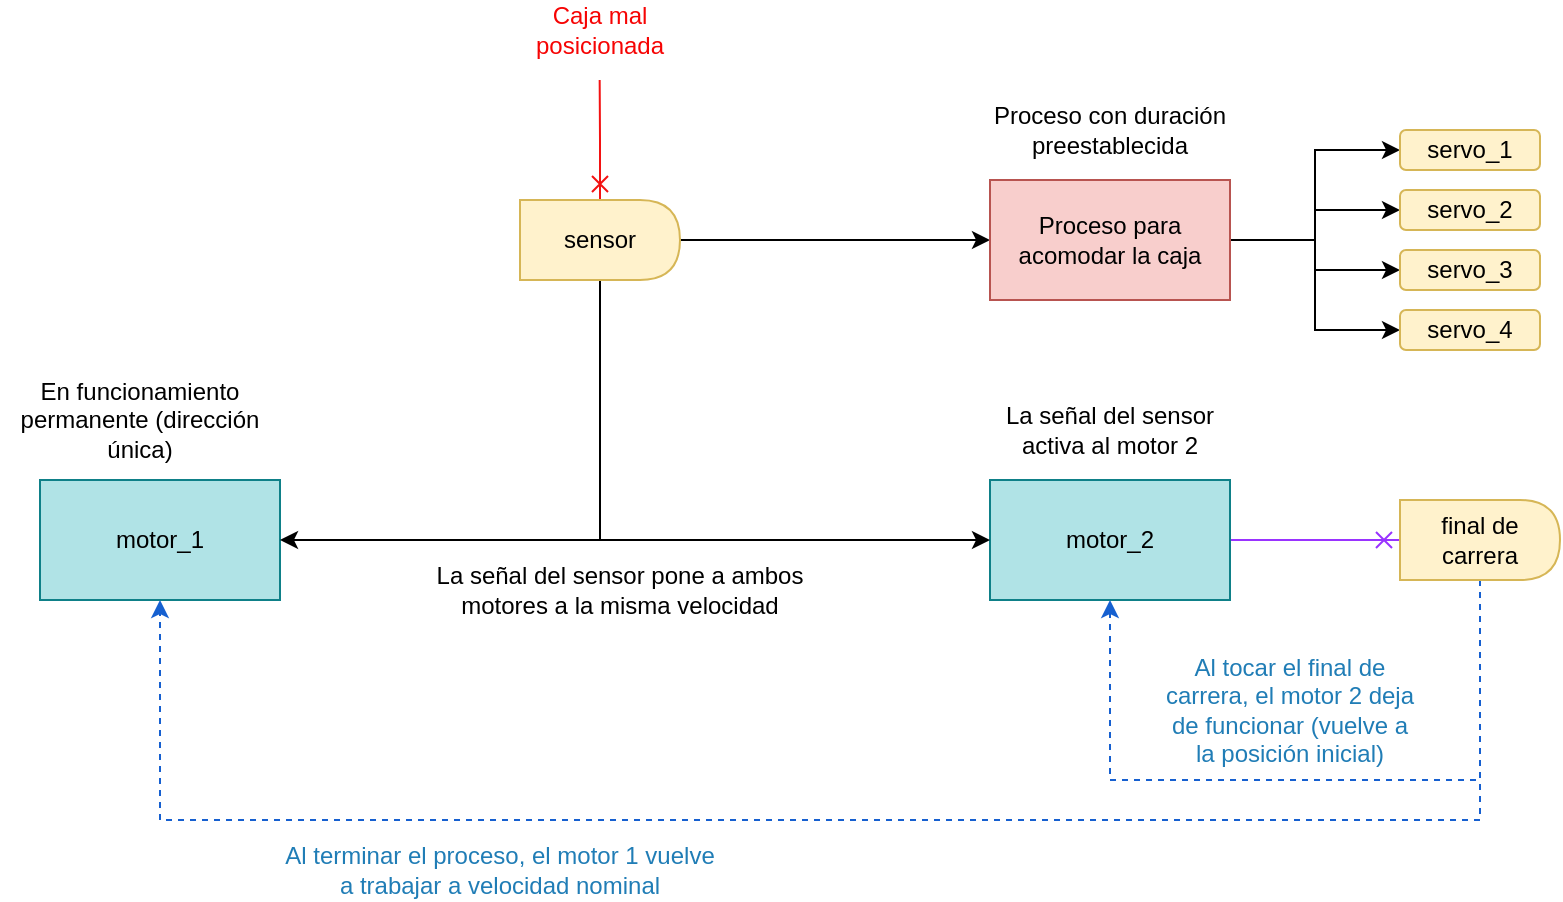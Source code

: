 <mxfile version="21.1.1" type="device">
  <diagram name="Página-1" id="OFpKCnZ_ZQ1G8DYJhJQg">
    <mxGraphModel dx="1009" dy="589" grid="1" gridSize="10" guides="1" tooltips="1" connect="1" arrows="1" fold="1" page="1" pageScale="1" pageWidth="827" pageHeight="1169" math="0" shadow="0">
      <root>
        <mxCell id="0" />
        <mxCell id="1" parent="0" />
        <mxCell id="XxKE7bM9XFN97Enfp2-k-2" value="motor_1" style="rounded=0;whiteSpace=wrap;html=1;fillColor=#b0e3e6;strokeColor=#0e8088;" parent="1" vertex="1">
          <mxGeometry x="120" y="360" width="120" height="60" as="geometry" />
        </mxCell>
        <mxCell id="qQDq0DgAjW0zKB_EX3-P-24" style="edgeStyle=orthogonalEdgeStyle;rounded=0;orthogonalLoop=1;jettySize=auto;html=1;entryX=0;entryY=0.5;entryDx=0;entryDy=0;fillColor=#dae8fc;strokeColor=#9933FF;endArrow=cross;endFill=0;" parent="1" source="qQDq0DgAjW0zKB_EX3-P-2" target="qQDq0DgAjW0zKB_EX3-P-23" edge="1">
          <mxGeometry relative="1" as="geometry" />
        </mxCell>
        <mxCell id="qQDq0DgAjW0zKB_EX3-P-2" value="motor_2" style="rounded=0;whiteSpace=wrap;html=1;fillColor=#b0e3e6;strokeColor=#0e8088;" parent="1" vertex="1">
          <mxGeometry x="595" y="360" width="120" height="60" as="geometry" />
        </mxCell>
        <mxCell id="qQDq0DgAjW0zKB_EX3-P-6" style="edgeStyle=orthogonalEdgeStyle;rounded=0;orthogonalLoop=1;jettySize=auto;html=1;exitX=0.5;exitY=0;exitDx=0;exitDy=0;strokeColor=#f31212;endArrow=none;endFill=0;startArrow=cross;startFill=0;fillColor=#e1d5e7;" parent="1" source="qQDq0DgAjW0zKB_EX3-P-3" edge="1">
          <mxGeometry relative="1" as="geometry">
            <mxPoint x="399.833" y="160" as="targetPoint" />
          </mxGeometry>
        </mxCell>
        <mxCell id="qQDq0DgAjW0zKB_EX3-P-8" style="edgeStyle=orthogonalEdgeStyle;rounded=0;orthogonalLoop=1;jettySize=auto;html=1;exitX=0.5;exitY=1;exitDx=0;exitDy=0;entryX=0;entryY=0.5;entryDx=0;entryDy=0;" parent="1" source="qQDq0DgAjW0zKB_EX3-P-3" target="qQDq0DgAjW0zKB_EX3-P-2" edge="1">
          <mxGeometry relative="1" as="geometry" />
        </mxCell>
        <mxCell id="qQDq0DgAjW0zKB_EX3-P-9" style="edgeStyle=orthogonalEdgeStyle;rounded=0;orthogonalLoop=1;jettySize=auto;html=1;entryX=1;entryY=0.5;entryDx=0;entryDy=0;" parent="1" target="XxKE7bM9XFN97Enfp2-k-2" edge="1">
          <mxGeometry relative="1" as="geometry">
            <mxPoint x="400" y="320" as="sourcePoint" />
            <Array as="points">
              <mxPoint x="400" y="390" />
            </Array>
          </mxGeometry>
        </mxCell>
        <mxCell id="qQDq0DgAjW0zKB_EX3-P-13" style="edgeStyle=orthogonalEdgeStyle;rounded=0;orthogonalLoop=1;jettySize=auto;html=1;exitX=1;exitY=0.5;exitDx=0;exitDy=0;entryX=0;entryY=0.5;entryDx=0;entryDy=0;" parent="1" source="qQDq0DgAjW0zKB_EX3-P-3" target="qQDq0DgAjW0zKB_EX3-P-12" edge="1">
          <mxGeometry relative="1" as="geometry" />
        </mxCell>
        <mxCell id="qQDq0DgAjW0zKB_EX3-P-3" value="sensor" style="shape=delay;whiteSpace=wrap;html=1;fillColor=#fff2cc;strokeColor=#d6b656;" parent="1" vertex="1">
          <mxGeometry x="360" y="220" width="80" height="40" as="geometry" />
        </mxCell>
        <mxCell id="qQDq0DgAjW0zKB_EX3-P-5" value="En funcionamiento permanente (dirección única)" style="text;html=1;strokeColor=none;fillColor=none;align=center;verticalAlign=middle;whiteSpace=wrap;rounded=0;" parent="1" vertex="1">
          <mxGeometry x="100" y="295" width="140" height="70" as="geometry" />
        </mxCell>
        <mxCell id="qQDq0DgAjW0zKB_EX3-P-7" value="Caja mal posicionada" style="text;html=1;strokeColor=none;fillColor=none;align=center;verticalAlign=middle;whiteSpace=wrap;rounded=0;fontColor=#f60404;" parent="1" vertex="1">
          <mxGeometry x="370" y="120" width="60" height="30" as="geometry" />
        </mxCell>
        <mxCell id="qQDq0DgAjW0zKB_EX3-P-10" value="La señal del sensor activa al motor 2" style="text;html=1;strokeColor=none;fillColor=none;align=center;verticalAlign=middle;whiteSpace=wrap;rounded=0;" parent="1" vertex="1">
          <mxGeometry x="590" y="320" width="130" height="30" as="geometry" />
        </mxCell>
        <mxCell id="qQDq0DgAjW0zKB_EX3-P-11" value="La señal del sensor pone a ambos motores a la misma velocidad" style="text;html=1;strokeColor=none;fillColor=none;align=center;verticalAlign=middle;whiteSpace=wrap;rounded=0;" parent="1" vertex="1">
          <mxGeometry x="300" y="400" width="220" height="30" as="geometry" />
        </mxCell>
        <mxCell id="qQDq0DgAjW0zKB_EX3-P-18" style="edgeStyle=orthogonalEdgeStyle;rounded=0;orthogonalLoop=1;jettySize=auto;html=1;exitX=1;exitY=0.5;exitDx=0;exitDy=0;entryX=0;entryY=0.5;entryDx=0;entryDy=0;" parent="1" source="qQDq0DgAjW0zKB_EX3-P-12" target="qQDq0DgAjW0zKB_EX3-P-14" edge="1">
          <mxGeometry relative="1" as="geometry" />
        </mxCell>
        <mxCell id="qQDq0DgAjW0zKB_EX3-P-19" style="edgeStyle=orthogonalEdgeStyle;rounded=0;orthogonalLoop=1;jettySize=auto;html=1;entryX=0;entryY=0.5;entryDx=0;entryDy=0;" parent="1" source="qQDq0DgAjW0zKB_EX3-P-12" target="qQDq0DgAjW0zKB_EX3-P-15" edge="1">
          <mxGeometry relative="1" as="geometry" />
        </mxCell>
        <mxCell id="qQDq0DgAjW0zKB_EX3-P-20" style="edgeStyle=orthogonalEdgeStyle;rounded=0;orthogonalLoop=1;jettySize=auto;html=1;entryX=0;entryY=0.5;entryDx=0;entryDy=0;" parent="1" source="qQDq0DgAjW0zKB_EX3-P-12" target="qQDq0DgAjW0zKB_EX3-P-16" edge="1">
          <mxGeometry relative="1" as="geometry" />
        </mxCell>
        <mxCell id="qQDq0DgAjW0zKB_EX3-P-21" style="edgeStyle=orthogonalEdgeStyle;rounded=0;orthogonalLoop=1;jettySize=auto;html=1;entryX=0;entryY=0.5;entryDx=0;entryDy=0;" parent="1" source="qQDq0DgAjW0zKB_EX3-P-12" target="qQDq0DgAjW0zKB_EX3-P-17" edge="1">
          <mxGeometry relative="1" as="geometry" />
        </mxCell>
        <mxCell id="qQDq0DgAjW0zKB_EX3-P-12" value="Proceso para acomodar la caja" style="rounded=0;whiteSpace=wrap;html=1;fillColor=#f8cecc;strokeColor=#b85450;" parent="1" vertex="1">
          <mxGeometry x="595" y="210" width="120" height="60" as="geometry" />
        </mxCell>
        <mxCell id="qQDq0DgAjW0zKB_EX3-P-14" value="servo_1" style="rounded=1;whiteSpace=wrap;html=1;fillColor=#fff2cc;strokeColor=#d6b656;" parent="1" vertex="1">
          <mxGeometry x="800" y="185" width="70" height="20" as="geometry" />
        </mxCell>
        <mxCell id="qQDq0DgAjW0zKB_EX3-P-15" value="servo_2" style="rounded=1;whiteSpace=wrap;html=1;fillColor=#fff2cc;strokeColor=#d6b656;" parent="1" vertex="1">
          <mxGeometry x="800" y="215" width="70" height="20" as="geometry" />
        </mxCell>
        <mxCell id="qQDq0DgAjW0zKB_EX3-P-16" value="servo_3" style="rounded=1;whiteSpace=wrap;html=1;fillColor=#fff2cc;strokeColor=#d6b656;" parent="1" vertex="1">
          <mxGeometry x="800" y="245" width="70" height="20" as="geometry" />
        </mxCell>
        <mxCell id="qQDq0DgAjW0zKB_EX3-P-17" value="servo_4" style="rounded=1;whiteSpace=wrap;html=1;fillColor=#fff2cc;strokeColor=#d6b656;" parent="1" vertex="1">
          <mxGeometry x="800" y="275" width="70" height="20" as="geometry" />
        </mxCell>
        <mxCell id="qQDq0DgAjW0zKB_EX3-P-25" style="edgeStyle=orthogonalEdgeStyle;rounded=0;orthogonalLoop=1;jettySize=auto;html=1;entryX=0.5;entryY=1;entryDx=0;entryDy=0;fillColor=#dae8fc;strokeColor=#1660d0;dashed=1;" parent="1" source="qQDq0DgAjW0zKB_EX3-P-23" target="qQDq0DgAjW0zKB_EX3-P-2" edge="1">
          <mxGeometry relative="1" as="geometry">
            <mxPoint x="650" y="580" as="targetPoint" />
            <Array as="points">
              <mxPoint x="840" y="510" />
              <mxPoint x="655" y="510" />
            </Array>
          </mxGeometry>
        </mxCell>
        <mxCell id="qQDq0DgAjW0zKB_EX3-P-26" style="edgeStyle=orthogonalEdgeStyle;rounded=0;orthogonalLoop=1;jettySize=auto;html=1;entryX=0.5;entryY=1;entryDx=0;entryDy=0;fillColor=#dae8fc;strokeColor=#1660d0;dashed=1;" parent="1" source="qQDq0DgAjW0zKB_EX3-P-23" target="XxKE7bM9XFN97Enfp2-k-2" edge="1">
          <mxGeometry relative="1" as="geometry">
            <Array as="points">
              <mxPoint x="840" y="530" />
              <mxPoint x="180" y="530" />
            </Array>
          </mxGeometry>
        </mxCell>
        <mxCell id="qQDq0DgAjW0zKB_EX3-P-23" value="final de carrera" style="shape=delay;whiteSpace=wrap;html=1;fillColor=#fff2cc;strokeColor=#d6b656;" parent="1" vertex="1">
          <mxGeometry x="800" y="370" width="80" height="40" as="geometry" />
        </mxCell>
        <mxCell id="HruurTxxuyJ3Xm2sq0q--1" value="Al tocar el final de carrera, el motor 2 deja de funcionar (vuelve a la posición inicial)" style="text;html=1;strokeColor=none;fillColor=none;align=center;verticalAlign=middle;whiteSpace=wrap;rounded=0;fontColor=#207db6;" vertex="1" parent="1">
          <mxGeometry x="680" y="460" width="130" height="30" as="geometry" />
        </mxCell>
        <mxCell id="HruurTxxuyJ3Xm2sq0q--2" value="Al terminar el proceso, el motor 1 vuelve a trabajar a velocidad nominal" style="text;html=1;strokeColor=none;fillColor=none;align=center;verticalAlign=middle;whiteSpace=wrap;rounded=0;fontColor=#207db6;" vertex="1" parent="1">
          <mxGeometry x="240" y="540" width="220" height="30" as="geometry" />
        </mxCell>
        <mxCell id="HruurTxxuyJ3Xm2sq0q--4" value="Proceso con duración preestablecida" style="text;html=1;strokeColor=none;fillColor=none;align=center;verticalAlign=middle;whiteSpace=wrap;rounded=0;" vertex="1" parent="1">
          <mxGeometry x="590" y="170" width="130" height="30" as="geometry" />
        </mxCell>
      </root>
    </mxGraphModel>
  </diagram>
</mxfile>
